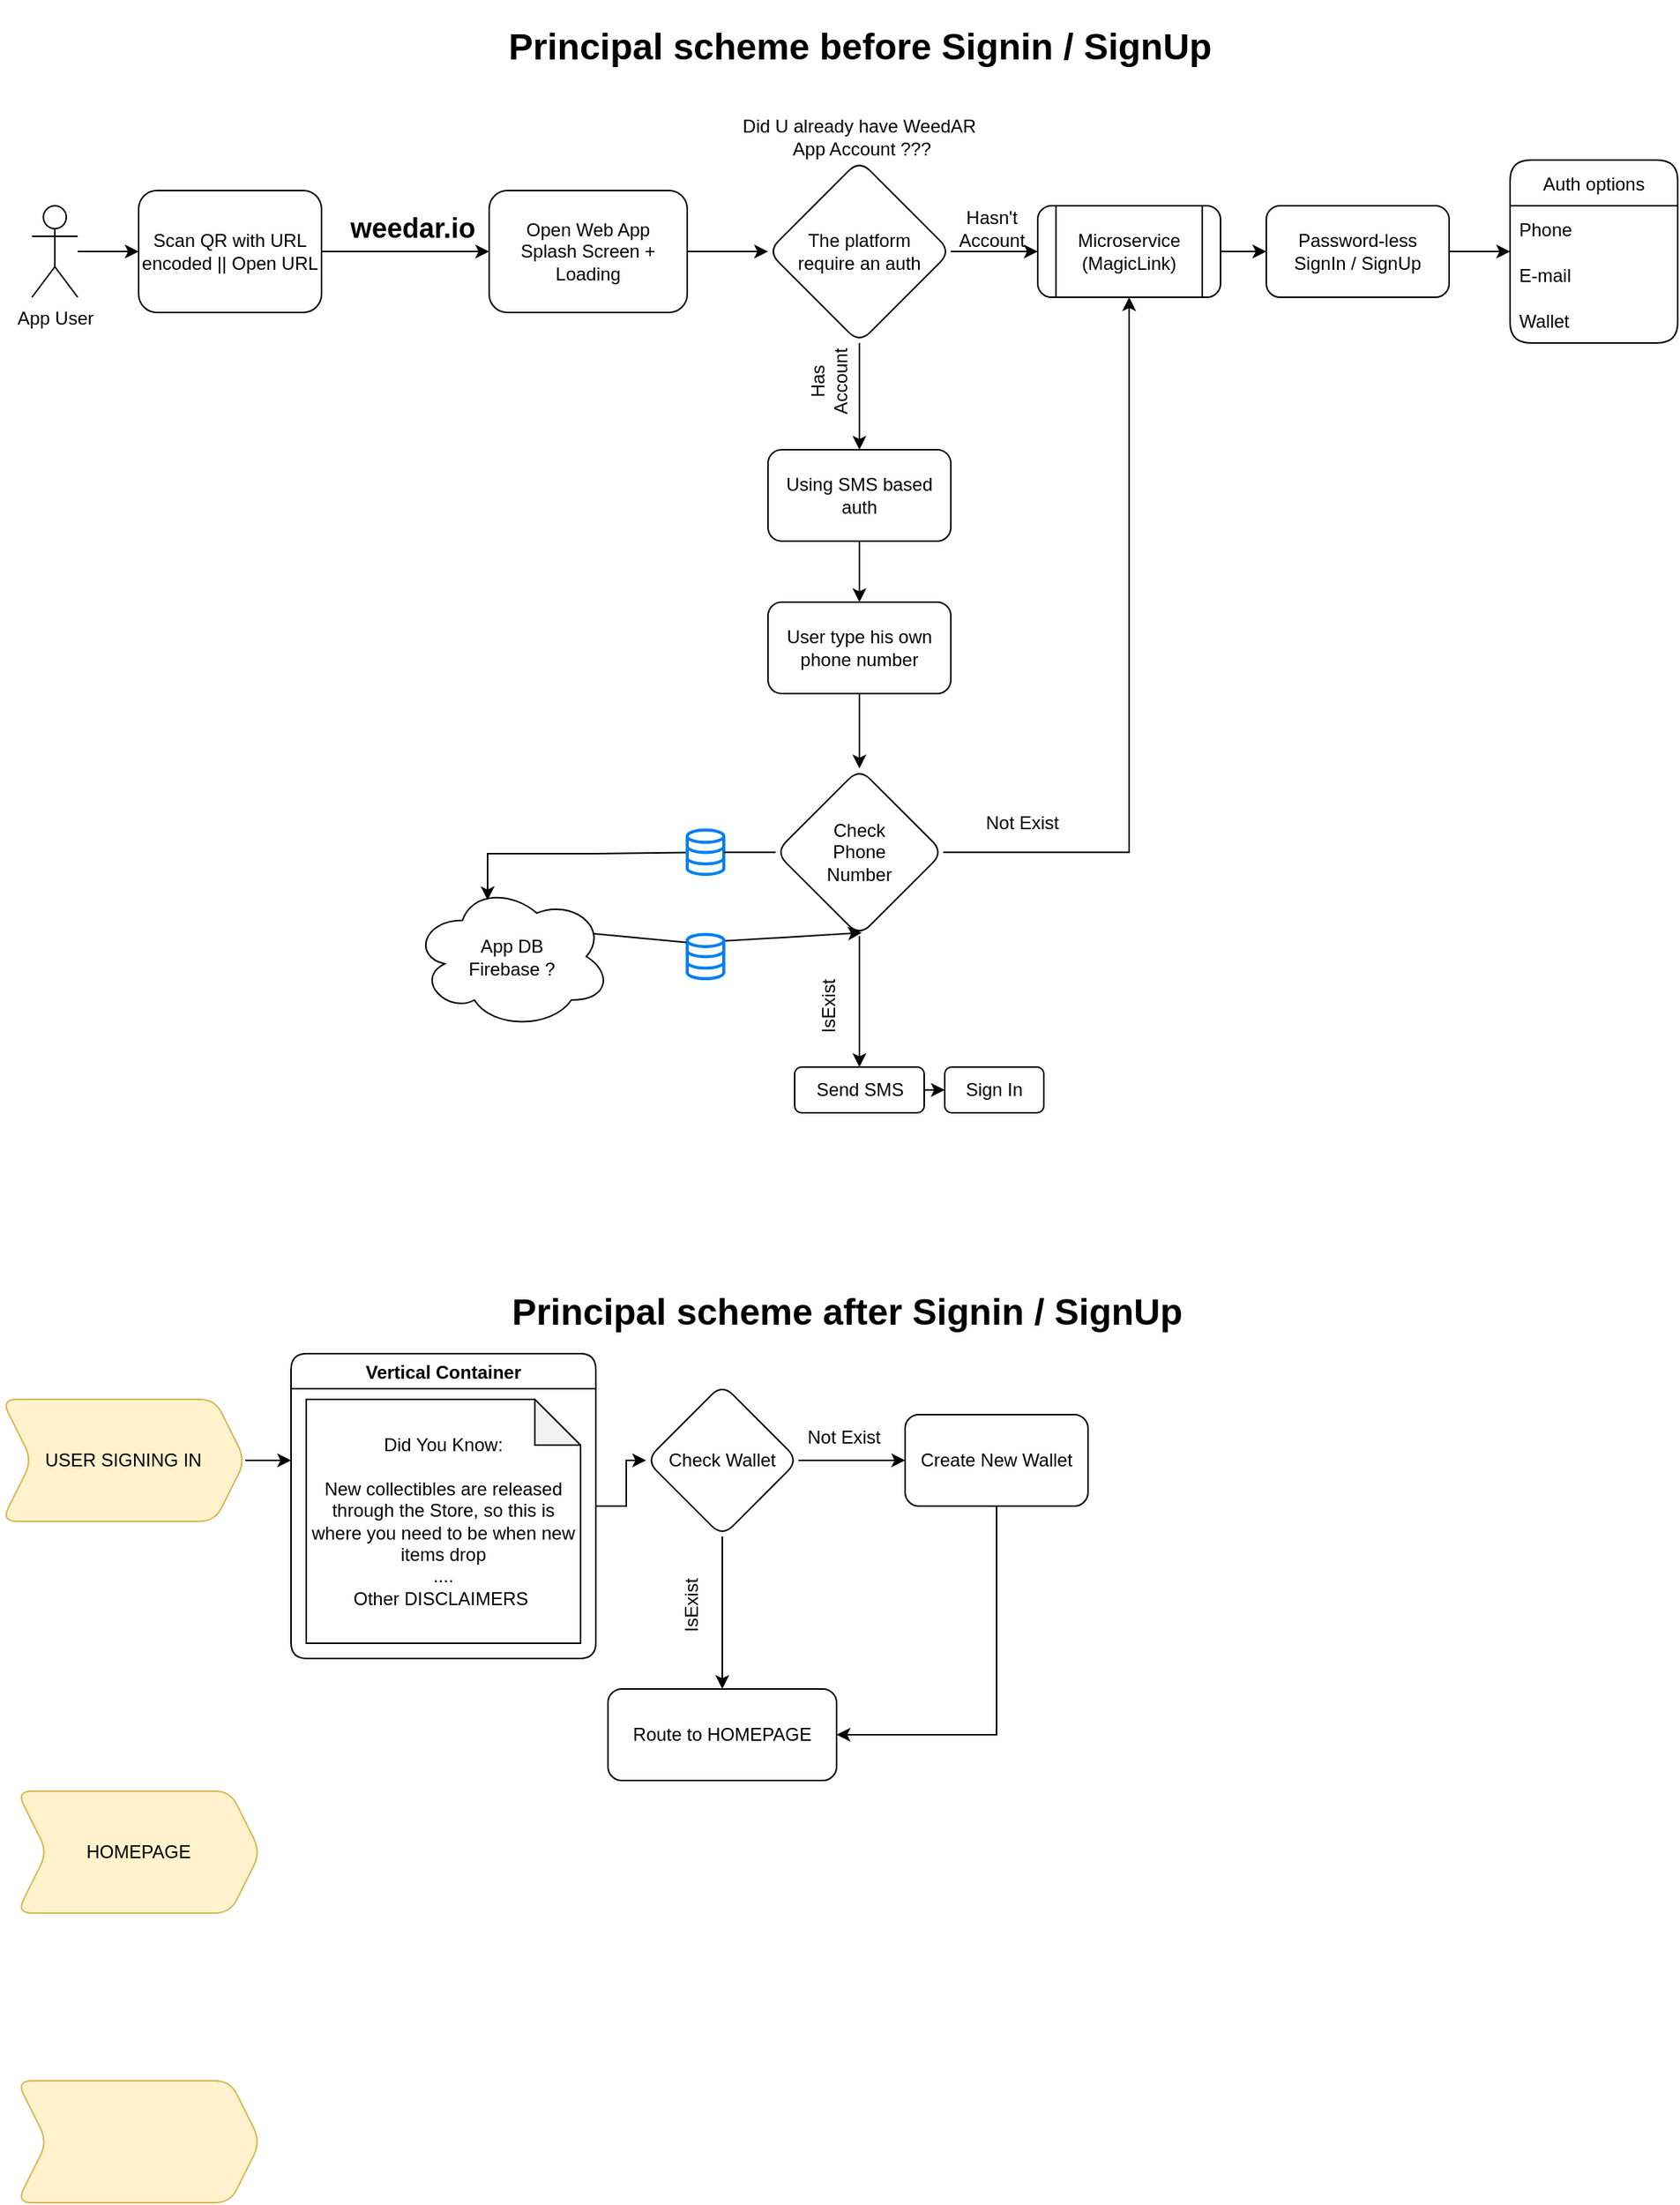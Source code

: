 <mxfile version="16.4.6" type="github">
  <diagram id="C5RBs43oDa-KdzZeNtuy" name="Page-1">
    <mxGraphModel dx="1581" dy="1073" grid="1" gridSize="10" guides="1" tooltips="1" connect="1" arrows="1" fold="1" page="1" pageScale="1" pageWidth="1169" pageHeight="827" math="0" shadow="0">
      <root>
        <mxCell id="WIyWlLk6GJQsqaUBKTNV-0" />
        <mxCell id="WIyWlLk6GJQsqaUBKTNV-1" parent="WIyWlLk6GJQsqaUBKTNV-0" />
        <mxCell id="ajMo947TmWHMtEpvT3de-30" value="" style="edgeStyle=orthogonalEdgeStyle;rounded=0;orthogonalLoop=1;jettySize=auto;html=1;shadow=0;" edge="1" parent="WIyWlLk6GJQsqaUBKTNV-1" source="WIyWlLk6GJQsqaUBKTNV-3" target="ajMo947TmWHMtEpvT3de-29">
          <mxGeometry relative="1" as="geometry" />
        </mxCell>
        <mxCell id="WIyWlLk6GJQsqaUBKTNV-3" value="Open Web App&lt;br&gt;Splash Screen + Loading" style="rounded=1;whiteSpace=wrap;html=1;fontSize=12;glass=0;strokeWidth=1;shadow=0;noLabel=0;verticalAlign=middle;" parent="WIyWlLk6GJQsqaUBKTNV-1" vertex="1">
          <mxGeometry x="340" y="130" width="130" height="80" as="geometry" />
        </mxCell>
        <mxCell id="ajMo947TmWHMtEpvT3de-18" value="" style="edgeStyle=orthogonalEdgeStyle;rounded=0;orthogonalLoop=1;jettySize=auto;html=1;shadow=0;" edge="1" parent="WIyWlLk6GJQsqaUBKTNV-1" source="ajMo947TmWHMtEpvT3de-11" target="ajMo947TmWHMtEpvT3de-17">
          <mxGeometry relative="1" as="geometry" />
        </mxCell>
        <mxCell id="ajMo947TmWHMtEpvT3de-11" value="App User" style="shape=umlActor;verticalLabelPosition=bottom;verticalAlign=top;html=1;outlineConnect=0;" vertex="1" parent="WIyWlLk6GJQsqaUBKTNV-1">
          <mxGeometry x="40" y="140" width="30" height="60" as="geometry" />
        </mxCell>
        <mxCell id="ajMo947TmWHMtEpvT3de-20" value="" style="edgeStyle=orthogonalEdgeStyle;rounded=0;orthogonalLoop=1;jettySize=auto;html=1;shadow=0;" edge="1" parent="WIyWlLk6GJQsqaUBKTNV-1" source="ajMo947TmWHMtEpvT3de-17" target="WIyWlLk6GJQsqaUBKTNV-3">
          <mxGeometry relative="1" as="geometry" />
        </mxCell>
        <mxCell id="ajMo947TmWHMtEpvT3de-17" value="Scan QR with URL encoded || Open URL" style="whiteSpace=wrap;html=1;verticalAlign=middle;rounded=1;" vertex="1" parent="WIyWlLk6GJQsqaUBKTNV-1">
          <mxGeometry x="110" y="130" width="120" height="80" as="geometry" />
        </mxCell>
        <mxCell id="ajMo947TmWHMtEpvT3de-51" value="" style="edgeStyle=orthogonalEdgeStyle;rounded=0;orthogonalLoop=1;jettySize=auto;html=1;shadow=0;" edge="1" parent="WIyWlLk6GJQsqaUBKTNV-1" source="ajMo947TmWHMtEpvT3de-21" target="ajMo947TmWHMtEpvT3de-50">
          <mxGeometry relative="1" as="geometry" />
        </mxCell>
        <mxCell id="ajMo947TmWHMtEpvT3de-21" value="Microservice (MagicLink)" style="shape=process;whiteSpace=wrap;html=1;backgroundOutline=1;rounded=1;" vertex="1" parent="WIyWlLk6GJQsqaUBKTNV-1">
          <mxGeometry x="700" y="140" width="120" height="60" as="geometry" />
        </mxCell>
        <mxCell id="ajMo947TmWHMtEpvT3de-27" value="" style="edgeStyle=orthogonalEdgeStyle;rounded=0;orthogonalLoop=1;jettySize=auto;html=1;shadow=0;" edge="1" parent="WIyWlLk6GJQsqaUBKTNV-1" source="ajMo947TmWHMtEpvT3de-23" target="ajMo947TmWHMtEpvT3de-26">
          <mxGeometry relative="1" as="geometry" />
        </mxCell>
        <mxCell id="ajMo947TmWHMtEpvT3de-23" value="Using SMS based auth" style="whiteSpace=wrap;html=1;rounded=1;glass=0;strokeWidth=1;shadow=0;" vertex="1" parent="WIyWlLk6GJQsqaUBKTNV-1">
          <mxGeometry x="523" y="300" width="120" height="60" as="geometry" />
        </mxCell>
        <mxCell id="ajMo947TmWHMtEpvT3de-25" value="App DB&lt;br&gt;Firebase ?" style="ellipse;shape=cloud;whiteSpace=wrap;html=1;rounded=1;" vertex="1" parent="WIyWlLk6GJQsqaUBKTNV-1">
          <mxGeometry x="290" y="585" width="130" height="95" as="geometry" />
        </mxCell>
        <mxCell id="ajMo947TmWHMtEpvT3de-53" style="edgeStyle=orthogonalEdgeStyle;rounded=0;orthogonalLoop=1;jettySize=auto;html=1;exitX=0.5;exitY=1;exitDx=0;exitDy=0;entryX=0.5;entryY=0;entryDx=0;entryDy=0;shadow=0;" edge="1" parent="WIyWlLk6GJQsqaUBKTNV-1" source="ajMo947TmWHMtEpvT3de-26" target="ajMo947TmWHMtEpvT3de-39">
          <mxGeometry relative="1" as="geometry" />
        </mxCell>
        <mxCell id="ajMo947TmWHMtEpvT3de-26" value="User type his own phone number" style="rounded=1;whiteSpace=wrap;html=1;" vertex="1" parent="WIyWlLk6GJQsqaUBKTNV-1">
          <mxGeometry x="523" y="400" width="120" height="60" as="geometry" />
        </mxCell>
        <mxCell id="ajMo947TmWHMtEpvT3de-28" value="&lt;h2&gt;weedar.io&lt;/h2&gt;" style="text;html=1;strokeColor=none;fillColor=none;align=center;verticalAlign=middle;whiteSpace=wrap;rounded=0;autosize=1;container=0;" vertex="1" collapsed="1" parent="WIyWlLk6GJQsqaUBKTNV-1">
          <mxGeometry x="240" y="130" width="100" height="50" as="geometry">
            <mxRectangle x="365" y="60" width="60" height="30" as="alternateBounds" />
          </mxGeometry>
        </mxCell>
        <mxCell id="ajMo947TmWHMtEpvT3de-31" value="" style="edgeStyle=orthogonalEdgeStyle;rounded=0;orthogonalLoop=1;jettySize=auto;html=1;shadow=0;" edge="1" parent="WIyWlLk6GJQsqaUBKTNV-1" source="ajMo947TmWHMtEpvT3de-29" target="ajMo947TmWHMtEpvT3de-21">
          <mxGeometry relative="1" as="geometry" />
        </mxCell>
        <mxCell id="ajMo947TmWHMtEpvT3de-32" value="" style="edgeStyle=orthogonalEdgeStyle;rounded=0;orthogonalLoop=1;jettySize=auto;html=1;shadow=0;" edge="1" parent="WIyWlLk6GJQsqaUBKTNV-1" source="ajMo947TmWHMtEpvT3de-29" target="ajMo947TmWHMtEpvT3de-23">
          <mxGeometry relative="1" as="geometry" />
        </mxCell>
        <mxCell id="ajMo947TmWHMtEpvT3de-29" value="&lt;span&gt;The platform&lt;/span&gt;&lt;br&gt;&lt;span&gt;require an auth&lt;/span&gt;" style="rhombus;whiteSpace=wrap;html=1;rounded=1;" vertex="1" parent="WIyWlLk6GJQsqaUBKTNV-1">
          <mxGeometry x="523" y="110" width="120" height="120" as="geometry" />
        </mxCell>
        <mxCell id="ajMo947TmWHMtEpvT3de-33" value="Has Account" style="text;html=1;strokeColor=none;fillColor=none;align=center;verticalAlign=middle;whiteSpace=wrap;rounded=0;direction=east;rotation=-90;" vertex="1" parent="WIyWlLk6GJQsqaUBKTNV-1">
          <mxGeometry x="533" y="240" width="60" height="30" as="geometry" />
        </mxCell>
        <mxCell id="ajMo947TmWHMtEpvT3de-35" value="" style="endArrow=classic;html=1;rounded=0;shadow=0;startArrow=none;entryX=0.377;entryY=0.111;entryDx=0;entryDy=0;entryPerimeter=0;" edge="1" parent="WIyWlLk6GJQsqaUBKTNV-1" source="ajMo947TmWHMtEpvT3de-37" target="ajMo947TmWHMtEpvT3de-25">
          <mxGeometry relative="1" as="geometry">
            <mxPoint x="363" y="300" as="sourcePoint" />
            <mxPoint x="453" y="300" as="targetPoint" />
            <Array as="points">
              <mxPoint x="410" y="565" />
              <mxPoint x="339" y="565" />
            </Array>
          </mxGeometry>
        </mxCell>
        <mxCell id="ajMo947TmWHMtEpvT3de-37" value="" style="html=1;verticalLabelPosition=bottom;align=center;labelBackgroundColor=#ffffff;verticalAlign=top;strokeWidth=2;strokeColor=#0080F0;shadow=0;dashed=0;shape=mxgraph.ios7.icons.data;rounded=1;" vertex="1" parent="WIyWlLk6GJQsqaUBKTNV-1">
          <mxGeometry x="470" y="549.55" width="24" height="29.1" as="geometry" />
        </mxCell>
        <mxCell id="ajMo947TmWHMtEpvT3de-38" value="" style="endArrow=none;html=1;rounded=0;shadow=0;exitX=0;exitY=0.5;exitDx=0;exitDy=0;" edge="1" parent="WIyWlLk6GJQsqaUBKTNV-1" source="ajMo947TmWHMtEpvT3de-39" target="ajMo947TmWHMtEpvT3de-37">
          <mxGeometry relative="1" as="geometry">
            <mxPoint x="320" y="290" as="sourcePoint" />
            <mxPoint x="463" y="300" as="targetPoint" />
          </mxGeometry>
        </mxCell>
        <mxCell id="ajMo947TmWHMtEpvT3de-42" value="" style="edgeStyle=orthogonalEdgeStyle;rounded=0;orthogonalLoop=1;jettySize=auto;html=1;shadow=0;exitX=0.5;exitY=1;exitDx=0;exitDy=0;" edge="1" parent="WIyWlLk6GJQsqaUBKTNV-1" source="ajMo947TmWHMtEpvT3de-39" target="ajMo947TmWHMtEpvT3de-41">
          <mxGeometry relative="1" as="geometry" />
        </mxCell>
        <mxCell id="ajMo947TmWHMtEpvT3de-46" style="edgeStyle=orthogonalEdgeStyle;rounded=0;orthogonalLoop=1;jettySize=auto;html=1;exitX=1;exitY=0.5;exitDx=0;exitDy=0;shadow=0;entryX=0.5;entryY=1;entryDx=0;entryDy=0;" edge="1" parent="WIyWlLk6GJQsqaUBKTNV-1" source="ajMo947TmWHMtEpvT3de-39" target="ajMo947TmWHMtEpvT3de-21">
          <mxGeometry relative="1" as="geometry">
            <mxPoint x="680.0" y="170" as="targetPoint" />
            <Array as="points">
              <mxPoint x="760" y="564" />
            </Array>
          </mxGeometry>
        </mxCell>
        <mxCell id="ajMo947TmWHMtEpvT3de-39" value="Check &lt;br&gt;Phone &lt;br&gt;Number" style="rhombus;whiteSpace=wrap;html=1;rounded=1;" vertex="1" parent="WIyWlLk6GJQsqaUBKTNV-1">
          <mxGeometry x="528" y="509.1" width="110" height="110" as="geometry" />
        </mxCell>
        <mxCell id="ajMo947TmWHMtEpvT3de-44" value="" style="edgeStyle=orthogonalEdgeStyle;rounded=0;orthogonalLoop=1;jettySize=auto;html=1;shadow=0;" edge="1" parent="WIyWlLk6GJQsqaUBKTNV-1" source="ajMo947TmWHMtEpvT3de-41" target="ajMo947TmWHMtEpvT3de-43">
          <mxGeometry relative="1" as="geometry" />
        </mxCell>
        <mxCell id="ajMo947TmWHMtEpvT3de-41" value="Send SMS" style="rounded=1;whiteSpace=wrap;html=1;" vertex="1" parent="WIyWlLk6GJQsqaUBKTNV-1">
          <mxGeometry x="540.5" y="705" width="85" height="30" as="geometry" />
        </mxCell>
        <mxCell id="ajMo947TmWHMtEpvT3de-43" value="Sign In" style="whiteSpace=wrap;html=1;rounded=1;" vertex="1" parent="WIyWlLk6GJQsqaUBKTNV-1">
          <mxGeometry x="639" y="705" width="65" height="30" as="geometry" />
        </mxCell>
        <mxCell id="ajMo947TmWHMtEpvT3de-45" value="IsExist" style="text;html=1;strokeColor=none;fillColor=none;align=center;verticalAlign=middle;whiteSpace=wrap;rounded=0;rotation=-90;" vertex="1" parent="WIyWlLk6GJQsqaUBKTNV-1">
          <mxGeometry x="533" y="650" width="60" height="30" as="geometry" />
        </mxCell>
        <mxCell id="ajMo947TmWHMtEpvT3de-47" value="Hasn&#39;t Account" style="text;html=1;strokeColor=none;fillColor=none;align=center;verticalAlign=middle;whiteSpace=wrap;rounded=0;" vertex="1" parent="WIyWlLk6GJQsqaUBKTNV-1">
          <mxGeometry x="640" y="140" width="60" height="30" as="geometry" />
        </mxCell>
        <mxCell id="ajMo947TmWHMtEpvT3de-60" style="edgeStyle=orthogonalEdgeStyle;rounded=0;orthogonalLoop=1;jettySize=auto;html=1;exitX=1;exitY=0.5;exitDx=0;exitDy=0;entryX=0;entryY=0.5;entryDx=0;entryDy=0;shadow=0;" edge="1" parent="WIyWlLk6GJQsqaUBKTNV-1" source="ajMo947TmWHMtEpvT3de-50" target="ajMo947TmWHMtEpvT3de-56">
          <mxGeometry relative="1" as="geometry" />
        </mxCell>
        <mxCell id="ajMo947TmWHMtEpvT3de-50" value="Password-less &lt;br&gt;SignIn / SignUp" style="whiteSpace=wrap;html=1;rounded=1;" vertex="1" parent="WIyWlLk6GJQsqaUBKTNV-1">
          <mxGeometry x="850" y="140" width="120" height="60" as="geometry" />
        </mxCell>
        <mxCell id="ajMo947TmWHMtEpvT3de-52" value="Not Exist" style="text;html=1;strokeColor=none;fillColor=none;align=center;verticalAlign=middle;whiteSpace=wrap;rounded=0;direction=east;rotation=0;" vertex="1" parent="WIyWlLk6GJQsqaUBKTNV-1">
          <mxGeometry x="660" y="530" width="60" height="30" as="geometry" />
        </mxCell>
        <mxCell id="ajMo947TmWHMtEpvT3de-56" value="Auth options" style="swimlane;fontStyle=0;childLayout=stackLayout;horizontal=1;startSize=30;horizontalStack=0;resizeParent=1;resizeParentMax=0;resizeLast=0;collapsible=1;marginBottom=0;rounded=1;" vertex="1" parent="WIyWlLk6GJQsqaUBKTNV-1">
          <mxGeometry x="1010" y="110" width="110" height="120" as="geometry">
            <mxRectangle x="1050" y="95" width="100" height="30" as="alternateBounds" />
          </mxGeometry>
        </mxCell>
        <mxCell id="ajMo947TmWHMtEpvT3de-57" value="Phone" style="text;strokeColor=none;fillColor=none;align=left;verticalAlign=middle;spacingLeft=4;spacingRight=4;overflow=hidden;points=[[0,0.5],[1,0.5]];portConstraint=eastwest;rotatable=0;rounded=1;" vertex="1" parent="ajMo947TmWHMtEpvT3de-56">
          <mxGeometry y="30" width="110" height="30" as="geometry" />
        </mxCell>
        <mxCell id="ajMo947TmWHMtEpvT3de-58" value="E-mail" style="text;strokeColor=none;fillColor=none;align=left;verticalAlign=middle;spacingLeft=4;spacingRight=4;overflow=hidden;points=[[0,0.5],[1,0.5]];portConstraint=eastwest;rotatable=0;rounded=1;" vertex="1" parent="ajMo947TmWHMtEpvT3de-56">
          <mxGeometry y="60" width="110" height="30" as="geometry" />
        </mxCell>
        <mxCell id="ajMo947TmWHMtEpvT3de-59" value="Wallet" style="text;strokeColor=none;fillColor=none;align=left;verticalAlign=middle;spacingLeft=4;spacingRight=4;overflow=hidden;points=[[0,0.5],[1,0.5]];portConstraint=eastwest;rotatable=0;rounded=1;" vertex="1" parent="ajMo947TmWHMtEpvT3de-56">
          <mxGeometry y="90" width="110" height="30" as="geometry" />
        </mxCell>
        <mxCell id="ajMo947TmWHMtEpvT3de-68" value="&lt;h1&gt;Principal scheme before Signin / SignUp&lt;/h1&gt;" style="text;html=1;strokeColor=none;fillColor=none;spacing=5;spacingTop=-20;whiteSpace=wrap;overflow=hidden;rounded=0;align=center;verticalAlign=middle;" vertex="1" parent="WIyWlLk6GJQsqaUBKTNV-1">
          <mxGeometry x="309.5" y="20" width="547" height="50" as="geometry" />
        </mxCell>
        <mxCell id="ajMo947TmWHMtEpvT3de-69" value="Did U already have WeedAR&lt;br&gt;&amp;nbsp;App Account ???" style="text;html=1;strokeColor=none;fillColor=none;align=center;verticalAlign=middle;whiteSpace=wrap;rounded=0;" vertex="1" parent="WIyWlLk6GJQsqaUBKTNV-1">
          <mxGeometry x="493" y="80" width="180" height="30" as="geometry" />
        </mxCell>
        <mxCell id="ajMo947TmWHMtEpvT3de-72" value="" style="endArrow=classic;html=1;rounded=0;shadow=0;sketch=0;entryX=0.514;entryY=0.98;entryDx=0;entryDy=0;entryPerimeter=0;exitX=1.024;exitY=0.148;exitDx=0;exitDy=0;exitPerimeter=0;startArrow=none;" edge="1" parent="WIyWlLk6GJQsqaUBKTNV-1" source="ajMo947TmWHMtEpvT3de-63" target="ajMo947TmWHMtEpvT3de-39">
          <mxGeometry width="50" height="50" relative="1" as="geometry">
            <mxPoint x="460" y="650" as="sourcePoint" />
            <mxPoint x="580" y="620" as="targetPoint" />
          </mxGeometry>
        </mxCell>
        <mxCell id="ajMo947TmWHMtEpvT3de-63" value="" style="html=1;verticalLabelPosition=bottom;align=center;labelBackgroundColor=#ffffff;verticalAlign=top;strokeWidth=2;strokeColor=#0080F0;shadow=0;dashed=0;shape=mxgraph.ios7.icons.data;rounded=1;" vertex="1" parent="WIyWlLk6GJQsqaUBKTNV-1">
          <mxGeometry x="470" y="617.95" width="24" height="29.1" as="geometry" />
        </mxCell>
        <mxCell id="ajMo947TmWHMtEpvT3de-73" value="" style="endArrow=none;html=1;rounded=0;shadow=0;sketch=0;entryX=-0.018;entryY=0.184;entryDx=0;entryDy=0;entryPerimeter=0;exitX=0.912;exitY=0.342;exitDx=0;exitDy=0;exitPerimeter=0;" edge="1" parent="WIyWlLk6GJQsqaUBKTNV-1" source="ajMo947TmWHMtEpvT3de-25" target="ajMo947TmWHMtEpvT3de-63">
          <mxGeometry width="50" height="50" relative="1" as="geometry">
            <mxPoint x="408.56" y="617.49" as="sourcePoint" />
            <mxPoint x="584.54" y="616.9" as="targetPoint" />
          </mxGeometry>
        </mxCell>
        <mxCell id="ajMo947TmWHMtEpvT3de-76" value="&lt;h1&gt;Principal scheme after Signin / SignUp&lt;/h1&gt;" style="text;html=1;strokeColor=none;fillColor=none;spacing=5;spacingTop=-20;whiteSpace=wrap;overflow=hidden;rounded=0;align=center;verticalAlign=middle;" vertex="1" parent="WIyWlLk6GJQsqaUBKTNV-1">
          <mxGeometry x="170" y="850" width="810" height="40" as="geometry" />
        </mxCell>
        <mxCell id="ajMo947TmWHMtEpvT3de-98" style="edgeStyle=orthogonalEdgeStyle;rounded=0;sketch=0;orthogonalLoop=1;jettySize=auto;html=1;exitX=1;exitY=0.5;exitDx=0;exitDy=0;shadow=0;" edge="1" parent="WIyWlLk6GJQsqaUBKTNV-1" source="ajMo947TmWHMtEpvT3de-77">
          <mxGeometry relative="1" as="geometry">
            <mxPoint x="210" y="963.25" as="targetPoint" />
          </mxGeometry>
        </mxCell>
        <mxCell id="ajMo947TmWHMtEpvT3de-77" value="USER SIGNING IN" style="shape=step;perimeter=stepPerimeter;whiteSpace=wrap;html=1;fixedSize=1;rounded=1;fillColor=#fff2cc;strokeColor=#d6b656;" vertex="1" parent="WIyWlLk6GJQsqaUBKTNV-1">
          <mxGeometry x="20" y="923" width="160" height="80" as="geometry" />
        </mxCell>
        <mxCell id="ajMo947TmWHMtEpvT3de-82" value="" style="edgeStyle=orthogonalEdgeStyle;rounded=0;sketch=0;orthogonalLoop=1;jettySize=auto;html=1;shadow=0;" edge="1" parent="WIyWlLk6GJQsqaUBKTNV-1" source="ajMo947TmWHMtEpvT3de-79" target="ajMo947TmWHMtEpvT3de-81">
          <mxGeometry relative="1" as="geometry" />
        </mxCell>
        <mxCell id="ajMo947TmWHMtEpvT3de-85" value="" style="edgeStyle=orthogonalEdgeStyle;rounded=0;sketch=0;orthogonalLoop=1;jettySize=auto;html=1;shadow=0;" edge="1" parent="WIyWlLk6GJQsqaUBKTNV-1" source="ajMo947TmWHMtEpvT3de-79" target="ajMo947TmWHMtEpvT3de-84">
          <mxGeometry relative="1" as="geometry" />
        </mxCell>
        <mxCell id="ajMo947TmWHMtEpvT3de-79" value="Check Wallet" style="rhombus;whiteSpace=wrap;html=1;rounded=1;" vertex="1" parent="WIyWlLk6GJQsqaUBKTNV-1">
          <mxGeometry x="443" y="913" width="100" height="100" as="geometry" />
        </mxCell>
        <mxCell id="ajMo947TmWHMtEpvT3de-86" style="edgeStyle=orthogonalEdgeStyle;rounded=0;sketch=0;orthogonalLoop=1;jettySize=auto;html=1;exitX=0.5;exitY=1;exitDx=0;exitDy=0;entryX=1;entryY=0.5;entryDx=0;entryDy=0;shadow=0;" edge="1" parent="WIyWlLk6GJQsqaUBKTNV-1" source="ajMo947TmWHMtEpvT3de-81" target="ajMo947TmWHMtEpvT3de-84">
          <mxGeometry relative="1" as="geometry" />
        </mxCell>
        <mxCell id="ajMo947TmWHMtEpvT3de-81" value="Create New Wallet" style="whiteSpace=wrap;html=1;rounded=1;" vertex="1" parent="WIyWlLk6GJQsqaUBKTNV-1">
          <mxGeometry x="613" y="933" width="120" height="60" as="geometry" />
        </mxCell>
        <mxCell id="ajMo947TmWHMtEpvT3de-83" value="Not Exist" style="text;html=1;strokeColor=none;fillColor=none;align=center;verticalAlign=middle;whiteSpace=wrap;rounded=0;" vertex="1" parent="WIyWlLk6GJQsqaUBKTNV-1">
          <mxGeometry x="543" y="933" width="60" height="30" as="geometry" />
        </mxCell>
        <mxCell id="ajMo947TmWHMtEpvT3de-84" value="Route to HOMEPAGE" style="whiteSpace=wrap;html=1;rounded=1;" vertex="1" parent="WIyWlLk6GJQsqaUBKTNV-1">
          <mxGeometry x="418" y="1113" width="150" height="60" as="geometry" />
        </mxCell>
        <mxCell id="ajMo947TmWHMtEpvT3de-87" value="IsExist" style="text;html=1;strokeColor=none;fillColor=none;align=center;verticalAlign=middle;whiteSpace=wrap;rounded=0;rotation=-90;" vertex="1" parent="WIyWlLk6GJQsqaUBKTNV-1">
          <mxGeometry x="443" y="1043" width="60" height="30" as="geometry" />
        </mxCell>
        <mxCell id="ajMo947TmWHMtEpvT3de-88" value="" style="shape=step;perimeter=stepPerimeter;whiteSpace=wrap;html=1;fixedSize=1;rounded=1;fillColor=#fff2cc;strokeColor=#d6b656;" vertex="1" parent="WIyWlLk6GJQsqaUBKTNV-1">
          <mxGeometry x="30" y="1370" width="160" height="80" as="geometry" />
        </mxCell>
        <mxCell id="ajMo947TmWHMtEpvT3de-89" value="HOMEPAGE" style="shape=step;perimeter=stepPerimeter;whiteSpace=wrap;html=1;fixedSize=1;rounded=1;fillColor=#fff2cc;strokeColor=#d6b656;" vertex="1" parent="WIyWlLk6GJQsqaUBKTNV-1">
          <mxGeometry x="30" y="1180" width="160" height="80" as="geometry" />
        </mxCell>
        <mxCell id="ajMo947TmWHMtEpvT3de-99" style="edgeStyle=orthogonalEdgeStyle;rounded=0;sketch=0;orthogonalLoop=1;jettySize=auto;html=1;exitX=1;exitY=0.5;exitDx=0;exitDy=0;entryX=0;entryY=0.5;entryDx=0;entryDy=0;shadow=0;" edge="1" parent="WIyWlLk6GJQsqaUBKTNV-1" source="ajMo947TmWHMtEpvT3de-90" target="ajMo947TmWHMtEpvT3de-79">
          <mxGeometry relative="1" as="geometry" />
        </mxCell>
        <mxCell id="ajMo947TmWHMtEpvT3de-90" value="Vertical Container" style="swimlane;rounded=1;" vertex="1" parent="WIyWlLk6GJQsqaUBKTNV-1">
          <mxGeometry x="210" y="893" width="200" height="200" as="geometry">
            <mxRectangle x="660" y="920" width="130" height="23" as="alternateBounds" />
          </mxGeometry>
        </mxCell>
        <mxCell id="ajMo947TmWHMtEpvT3de-92" value="Did You Know:&lt;br&gt;&lt;br&gt;New collectibles are released through the Store, so this is where you need to be when new items drop&lt;br&gt;....&lt;br&gt;Other DISCLAIMERS&amp;nbsp;" style="shape=note;whiteSpace=wrap;html=1;backgroundOutline=1;darkOpacity=0.05;rounded=1;" vertex="1" parent="ajMo947TmWHMtEpvT3de-90">
          <mxGeometry x="10" y="30" width="180" height="160" as="geometry" />
        </mxCell>
      </root>
    </mxGraphModel>
  </diagram>
</mxfile>
